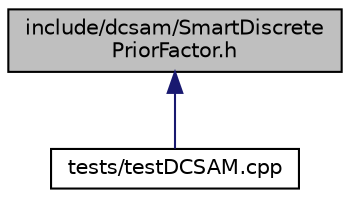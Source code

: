 digraph "include/dcsam/SmartDiscretePriorFactor.h"
{
 // LATEX_PDF_SIZE
  edge [fontname="Helvetica",fontsize="10",labelfontname="Helvetica",labelfontsize="10"];
  node [fontname="Helvetica",fontsize="10",shape=record];
  Node1 [label="include/dcsam/SmartDiscrete\lPriorFactor.h",height=0.2,width=0.4,color="black", fillcolor="grey75", style="filled", fontcolor="black",tooltip="Updateable prior factor."];
  Node1 -> Node2 [dir="back",color="midnightblue",fontsize="10",style="solid",fontname="Helvetica"];
  Node2 [label="tests/testDCSAM.cpp",height=0.2,width=0.4,color="black", fillcolor="white", style="filled",URL="$test_d_c_s_a_m_8cpp.html",tooltip="Unit tests for DCSAM."];
}
